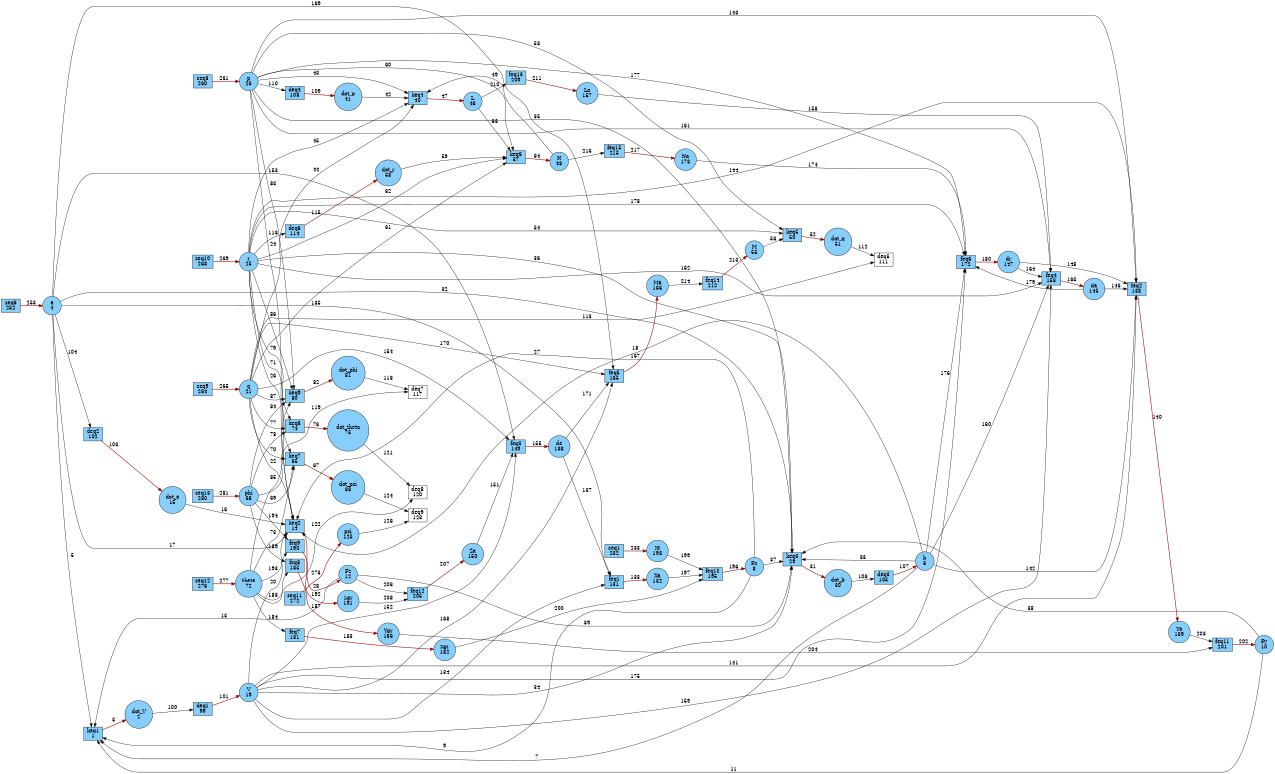 digraph G {
rankdir = LR;
size ="8.5"
node [shape = box, fillcolor = lightskyblue, style = filled, label="keq1
1"]; keq1;
node [shape = box, fillcolor = lightskyblue, style = filled, label="keq2
14"]; keq2;
node [shape = box, fillcolor = lightskyblue, style = filled, label="keq3
29"]; keq3;
node [shape = box, fillcolor = lightskyblue, style = filled, label="keq4
40"]; keq4;
node [shape = box, fillcolor = lightskyblue, style = filled, label="keq5
50"]; keq5;
node [shape = box, fillcolor = lightskyblue, style = filled, label="keq6
57"]; keq6;
node [shape = box, fillcolor = lightskyblue, style = filled, label="keq7
65"]; keq7;
node [shape = box, fillcolor = lightskyblue, style = filled, label="keq8
74"]; keq8;
node [shape = box, fillcolor = lightskyblue, style = filled, label="keq9
80"]; keq9;
node [shape = box, fillcolor = lightskyblue, style = filled, label="deq1
99"]; deq1;
node [shape = box, fillcolor = lightskyblue, style = filled, label="deq2
102"]; deq2;
node [shape = box, fillcolor = lightskyblue, style = filled, label="deq3
105"]; deq3;
node [shape = box, fillcolor = lightskyblue, style = filled, label="deq4
108"]; deq4;
node [shape = box, fillcolor = white, style = filled, label="deq5
111"]; deq5;
node [shape = box, fillcolor = lightskyblue, style = filled, label="deq6
114"]; deq6;
node [shape = box, fillcolor = white, style = filled, label="deq7
117"]; deq7;
node [shape = box, fillcolor = white, style = filled, label="deq8
120"]; deq8;
node [shape = box, fillcolor = white, style = filled, label="deq9
123"]; deq9;
node [shape = box, fillcolor = lightskyblue, style = filled, label="feq1
131"]; feq1;
node [shape = box, fillcolor = lightskyblue, style = filled, label="feq2
138"]; feq2;
node [shape = box, fillcolor = lightskyblue, style = filled, label="feq3
149"]; feq3;
node [shape = box, fillcolor = lightskyblue, style = filled, label="feq4
156"]; feq4;
node [shape = box, fillcolor = lightskyblue, style = filled, label="feq5
165"]; feq5;
node [shape = box, fillcolor = lightskyblue, style = filled, label="feq6
172"]; feq6;
node [shape = box, fillcolor = lightskyblue, style = filled, label="feq7
181"]; feq7;
node [shape = box, fillcolor = lightskyblue, style = filled, label="feq8
185"]; feq8;
node [shape = box, fillcolor = lightskyblue, style = filled, label="feq9
190"]; feq9;
node [shape = box, fillcolor = lightskyblue, style = filled, label="feq10
195"]; feq10;
node [shape = box, fillcolor = lightskyblue, style = filled, label="feq11
201"]; feq11;
node [shape = box, fillcolor = lightskyblue, style = filled, label="feq12
205"]; feq12;
node [shape = box, fillcolor = lightskyblue, style = filled, label="feq13
209"]; feq13;
node [shape = box, fillcolor = lightskyblue, style = filled, label="feq14
212"]; feq14;
node [shape = box, fillcolor = lightskyblue, style = filled, label="feq15
215"]; feq15;
node [shape = box, fillcolor = lightskyblue, style = filled, label="seq1
232"]; seq1;
node [shape = box, fillcolor = lightskyblue, style = filled, label="seq6
252"]; seq6;
node [shape = box, fillcolor = lightskyblue, style = filled, label="seq8
260"]; seq8;
node [shape = box, fillcolor = lightskyblue, style = filled, label="seq9
264"]; seq9;
node [shape = box, fillcolor = lightskyblue, style = filled, label="seq10
268"]; seq10;
node [shape = box, fillcolor = lightskyblue, style = filled, label="seq11
272"]; seq11;
node [shape = box, fillcolor = lightskyblue, style = filled, label="seq12
276"]; seq12;
node [shape = box, fillcolor = lightskyblue, style = filled, label="seq13
280"]; seq13;
node [shape = circle, fillcolor = lightskyblue, style = filled, label="dot_V
2"]; dot_V;
node [shape = circle, fillcolor = lightskyblue, style = filled, label="a
4"]; a;
node [shape = circle, fillcolor = lightskyblue, style = filled, label="b
6"]; b;
node [shape = circle, fillcolor = lightskyblue, style = filled, label="Fx
8"]; Fx;
node [shape = circle, fillcolor = lightskyblue, style = filled, label="Fy
10"]; Fy;
node [shape = circle, fillcolor = lightskyblue, style = filled, label="Fz
12"]; Fz;
node [shape = circle, fillcolor = lightskyblue, style = filled, label="dot_a
15"]; dot_a;
node [shape = circle, fillcolor = lightskyblue, style = filled, label="V
19"]; V;
node [shape = circle, fillcolor = lightskyblue, style = filled, label="q
21"]; q;
node [shape = circle, fillcolor = lightskyblue, style = filled, label="p
23"]; p;
node [shape = circle, fillcolor = lightskyblue, style = filled, label="r
25"]; r;
node [shape = circle, fillcolor = lightskyblue, style = filled, label="dot_b
30"]; dot_b;
node [shape = circle, fillcolor = lightskyblue, style = filled, label="dot_p
41"]; dot_p;
node [shape = circle, fillcolor = lightskyblue, style = filled, label="L
46"]; L;
node [shape = circle, fillcolor = lightskyblue, style = filled, label="N
48"]; N;
node [shape = circle, fillcolor = lightskyblue, style = filled, label="dot_q
51"]; dot_q;
node [shape = circle, fillcolor = lightskyblue, style = filled, label="M
55"]; M;
node [shape = circle, fillcolor = lightskyblue, style = filled, label="dot_r
58"]; dot_r;
node [shape = circle, fillcolor = lightskyblue, style = filled, label="dot_psi
66"]; dot_psi;
node [shape = circle, fillcolor = lightskyblue, style = filled, label="phi
68"]; phi;
node [shape = circle, fillcolor = lightskyblue, style = filled, label="theta
72"]; theta;
node [shape = circle, fillcolor = lightskyblue, style = filled, label="dot_theta
75"]; dot_theta;
node [shape = circle, fillcolor = lightskyblue, style = filled, label="dot_phi
81"]; dot_phi;
node [shape = circle, fillcolor = lightskyblue, style = filled, label="psi
125"]; psi;
node [shape = circle, fillcolor = lightskyblue, style = filled, label="Xa
132"]; Xa;
node [shape = circle, fillcolor = lightskyblue, style = filled, label="de
136"]; de;
node [shape = circle, fillcolor = lightskyblue, style = filled, label="Ya
139"]; Ya;
node [shape = circle, fillcolor = lightskyblue, style = filled, label="da
145"]; da;
node [shape = circle, fillcolor = lightskyblue, style = filled, label="dr
147"]; dr;
node [shape = circle, fillcolor = lightskyblue, style = filled, label="Za
150"]; Za;
node [shape = circle, fillcolor = lightskyblue, style = filled, label="La
157"]; La;
node [shape = circle, fillcolor = lightskyblue, style = filled, label="Ma
166"]; Ma;
node [shape = circle, fillcolor = lightskyblue, style = filled, label="Na
173"]; Na;
node [shape = circle, fillcolor = lightskyblue, style = filled, label="Xgr
182"]; Xgr;
node [shape = circle, fillcolor = lightskyblue, style = filled, label="Ygr
186"]; Ygr;
node [shape = circle, fillcolor = lightskyblue, style = filled, label="Zgr
191"]; Zgr;
node [shape = circle, fillcolor = lightskyblue, style = filled, label="Xt
198"]; Xt;
keq1 -> dot_V [penwidth = 1.5, label = "3", color = red4 ];
a -> keq1 [penwidth = 1, label = "5"];
b -> keq1 [penwidth = 1, label = "7"];
Fx -> keq1 [penwidth = 1, label = "9"];
Fy -> keq1 [penwidth = 1, label = "11"];
Fz -> keq1 [penwidth = 1, label = "13"];
dot_a -> keq2 [penwidth = 1, label = "16"];
a -> keq2 [penwidth = 1, label = "17"];
b -> keq2 [penwidth = 1, label = "18"];
V -> keq2 [penwidth = 1, label = "20"];
q -> keq2 [penwidth = 1, label = "22"];
p -> keq2 [penwidth = 1, label = "24"];
r -> keq2 [penwidth = 1, label = "26"];
Fx -> keq2 [penwidth = 1, label = "27"];
keq2 -> Fz [penwidth = 1.5, label = "28", color = red4 ];
keq3 -> dot_b [penwidth = 1.5, label = "31", color = red4 ];
a -> keq3 [penwidth = 1, label = "32"];
b -> keq3 [penwidth = 1, label = "33"];
V -> keq3 [penwidth = 1, label = "34"];
p -> keq3 [penwidth = 1, label = "35"];
r -> keq3 [penwidth = 1, label = "36"];
Fx -> keq3 [penwidth = 1, label = "37"];
Fy -> keq3 [penwidth = 1, label = "38"];
Fz -> keq3 [penwidth = 1, label = "39"];
dot_p -> keq4 [penwidth = 1, label = "42"];
p -> keq4 [penwidth = 1, label = "43"];
q -> keq4 [penwidth = 1, label = "44"];
r -> keq4 [penwidth = 1, label = "45"];
keq4 -> L [penwidth = 1.5, label = "47", color = red4 ];
N -> keq4 [penwidth = 1, label = "49"];
keq5 -> dot_q [penwidth = 1.5, label = "52", color = red4 ];
p -> keq5 [penwidth = 1, label = "53"];
r -> keq5 [penwidth = 1, label = "54"];
M -> keq5 [penwidth = 1, label = "56"];
dot_r -> keq6 [penwidth = 1, label = "59"];
p -> keq6 [penwidth = 1, label = "60"];
q -> keq6 [penwidth = 1, label = "61"];
r -> keq6 [penwidth = 1, label = "62"];
L -> keq6 [penwidth = 1, label = "63"];
keq6 -> N [penwidth = 1.5, label = "64", color = red4 ];
keq7 -> dot_psi [penwidth = 1.5, label = "67", color = red4 ];
phi -> keq7 [penwidth = 1, label = "69"];
q -> keq7 [penwidth = 1, label = "70"];
r -> keq7 [penwidth = 1, label = "71"];
theta -> keq7 [penwidth = 1, label = "73"];
keq8 -> dot_theta [penwidth = 1.5, label = "76", color = red4 ];
q -> keq8 [penwidth = 1, label = "77"];
phi -> keq8 [penwidth = 1, label = "78"];
r -> keq8 [penwidth = 1, label = "79"];
keq9 -> dot_phi [penwidth = 1.5, label = "82", color = red4 ];
p -> keq9 [penwidth = 1, label = "83"];
phi -> keq9 [penwidth = 1, label = "84"];
theta -> keq9 [penwidth = 1, label = "85"];
r -> keq9 [penwidth = 1, label = "86"];
q -> keq9 [penwidth = 1, label = "87"];
dot_V -> deq1 [penwidth = 1, label = "100"];
deq1 -> V [penwidth = 1.5, label = "101", color = red4 ];
deq2 -> dot_a [penwidth = 1.5, label = "103", color = red4 ];
a -> deq2 [penwidth = 1, label = "104"];
dot_b -> deq3 [penwidth = 1, label = "106"];
deq3 -> b [penwidth = 1.5, label = "107", color = red4 ];
deq4 -> dot_p [penwidth = 1.5, label = "109", color = red4 ];
p -> deq4 [penwidth = 1, label = "110"];
dot_q -> deq5 [penwidth = 1, label = "112"];
q -> deq5 [penwidth = 1, label = "113"];
deq6 -> dot_r [penwidth = 1.5, label = "115", color = red4 ];
r -> deq6 [penwidth = 1, label = "116"];
dot_phi -> deq7 [penwidth = 1, label = "118"];
phi -> deq7 [penwidth = 1, label = "119"];
dot_theta -> deq8 [penwidth = 1, label = "121"];
theta -> deq8 [penwidth = 1, label = "122"];
dot_psi -> deq9 [penwidth = 1, label = "124"];
psi -> deq9 [penwidth = 1, label = "126"];
feq1 -> Xa [penwidth = 1.5, label = "133", color = red4 ];
V -> feq1 [penwidth = 1, label = "134"];
a -> feq1 [penwidth = 1, label = "135"];
de -> feq1 [penwidth = 1, label = "137"];
feq2 -> Ya [penwidth = 1.5, label = "140", color = red4 ];
V -> feq2 [penwidth = 1, label = "141"];
b -> feq2 [penwidth = 1, label = "142"];
p -> feq2 [penwidth = 1, label = "143"];
r -> feq2 [penwidth = 1, label = "144"];
da -> feq2 [penwidth = 1, label = "146"];
dr -> feq2 [penwidth = 1, label = "148"];
Za -> feq3 [penwidth = 1, label = "151"];
V -> feq3 [penwidth = 1, label = "152"];
a -> feq3 [penwidth = 1, label = "153"];
q -> feq3 [penwidth = 1, label = "154"];
feq3 -> de [penwidth = 1.5, label = "155", color = red4 ];
La -> feq4 [penwidth = 1, label = "158"];
V -> feq4 [penwidth = 1, label = "159"];
b -> feq4 [penwidth = 1, label = "160"];
p -> feq4 [penwidth = 1, label = "161"];
r -> feq4 [penwidth = 1, label = "162"];
feq4 -> da [penwidth = 1.5, label = "163", color = red4 ];
dr -> feq4 [penwidth = 1, label = "164"];
feq5 -> Ma [penwidth = 1.5, label = "167", color = red4 ];
V -> feq5 [penwidth = 1, label = "168"];
a -> feq5 [penwidth = 1, label = "169"];
q -> feq5 [penwidth = 1, label = "170"];
de -> feq5 [penwidth = 1, label = "171"];
Na -> feq6 [penwidth = 1, label = "174"];
V -> feq6 [penwidth = 1, label = "175"];
b -> feq6 [penwidth = 1, label = "176"];
p -> feq6 [penwidth = 1, label = "177"];
r -> feq6 [penwidth = 1, label = "178"];
da -> feq6 [penwidth = 1, label = "179"];
feq6 -> dr [penwidth = 1.5, label = "180", color = red4 ];
feq7 -> Xgr [penwidth = 1.5, label = "183", color = red4 ];
theta -> feq7 [penwidth = 1, label = "184"];
feq8 -> Ygr [penwidth = 1.5, label = "187", color = red4 ];
theta -> feq8 [penwidth = 1, label = "188"];
phi -> feq8 [penwidth = 1, label = "189"];
feq9 -> Zgr [penwidth = 1.5, label = "192", color = red4 ];
theta -> feq9 [penwidth = 1, label = "193"];
phi -> feq9 [penwidth = 1, label = "194"];
feq10 -> Fx [penwidth = 1.5, label = "196", color = red4 ];
Xa -> feq10 [penwidth = 1, label = "197"];
Xt -> feq10 [penwidth = 1, label = "199"];
Xgr -> feq10 [penwidth = 1, label = "200"];
feq11 -> Fy [penwidth = 1.5, label = "202", color = red4 ];
Ya -> feq11 [penwidth = 1, label = "203"];
Ygr -> feq11 [penwidth = 1, label = "204"];
Fz -> feq12 [penwidth = 1, label = "206"];
feq12 -> Za [penwidth = 1.5, label = "207", color = red4 ];
Zgr -> feq12 [penwidth = 1, label = "208"];
L -> feq13 [penwidth = 1, label = "210"];
feq13 -> La [penwidth = 1.5, label = "211", color = red4 ];
feq14 -> M [penwidth = 1.5, label = "213", color = red4 ];
Ma -> feq14 [penwidth = 1, label = "214"];
N -> feq15 [penwidth = 1, label = "216"];
feq15 -> Na [penwidth = 1.5, label = "217", color = red4 ];
seq1 -> Xt [penwidth = 1.5, label = "233", color = red4 ];
seq6 -> a [penwidth = 1.5, label = "253", color = red4 ];
seq8 -> p [penwidth = 1.5, label = "261", color = red4 ];
seq9 -> q [penwidth = 1.5, label = "265", color = red4 ];
seq10 -> r [penwidth = 1.5, label = "269", color = red4 ];
seq11 -> psi [penwidth = 1.5, label = "273", color = red4 ];
seq12 -> theta [penwidth = 1.5, label = "277", color = red4 ];
seq13 -> phi [penwidth = 1.5, label = "281", color = red4 ];
}
